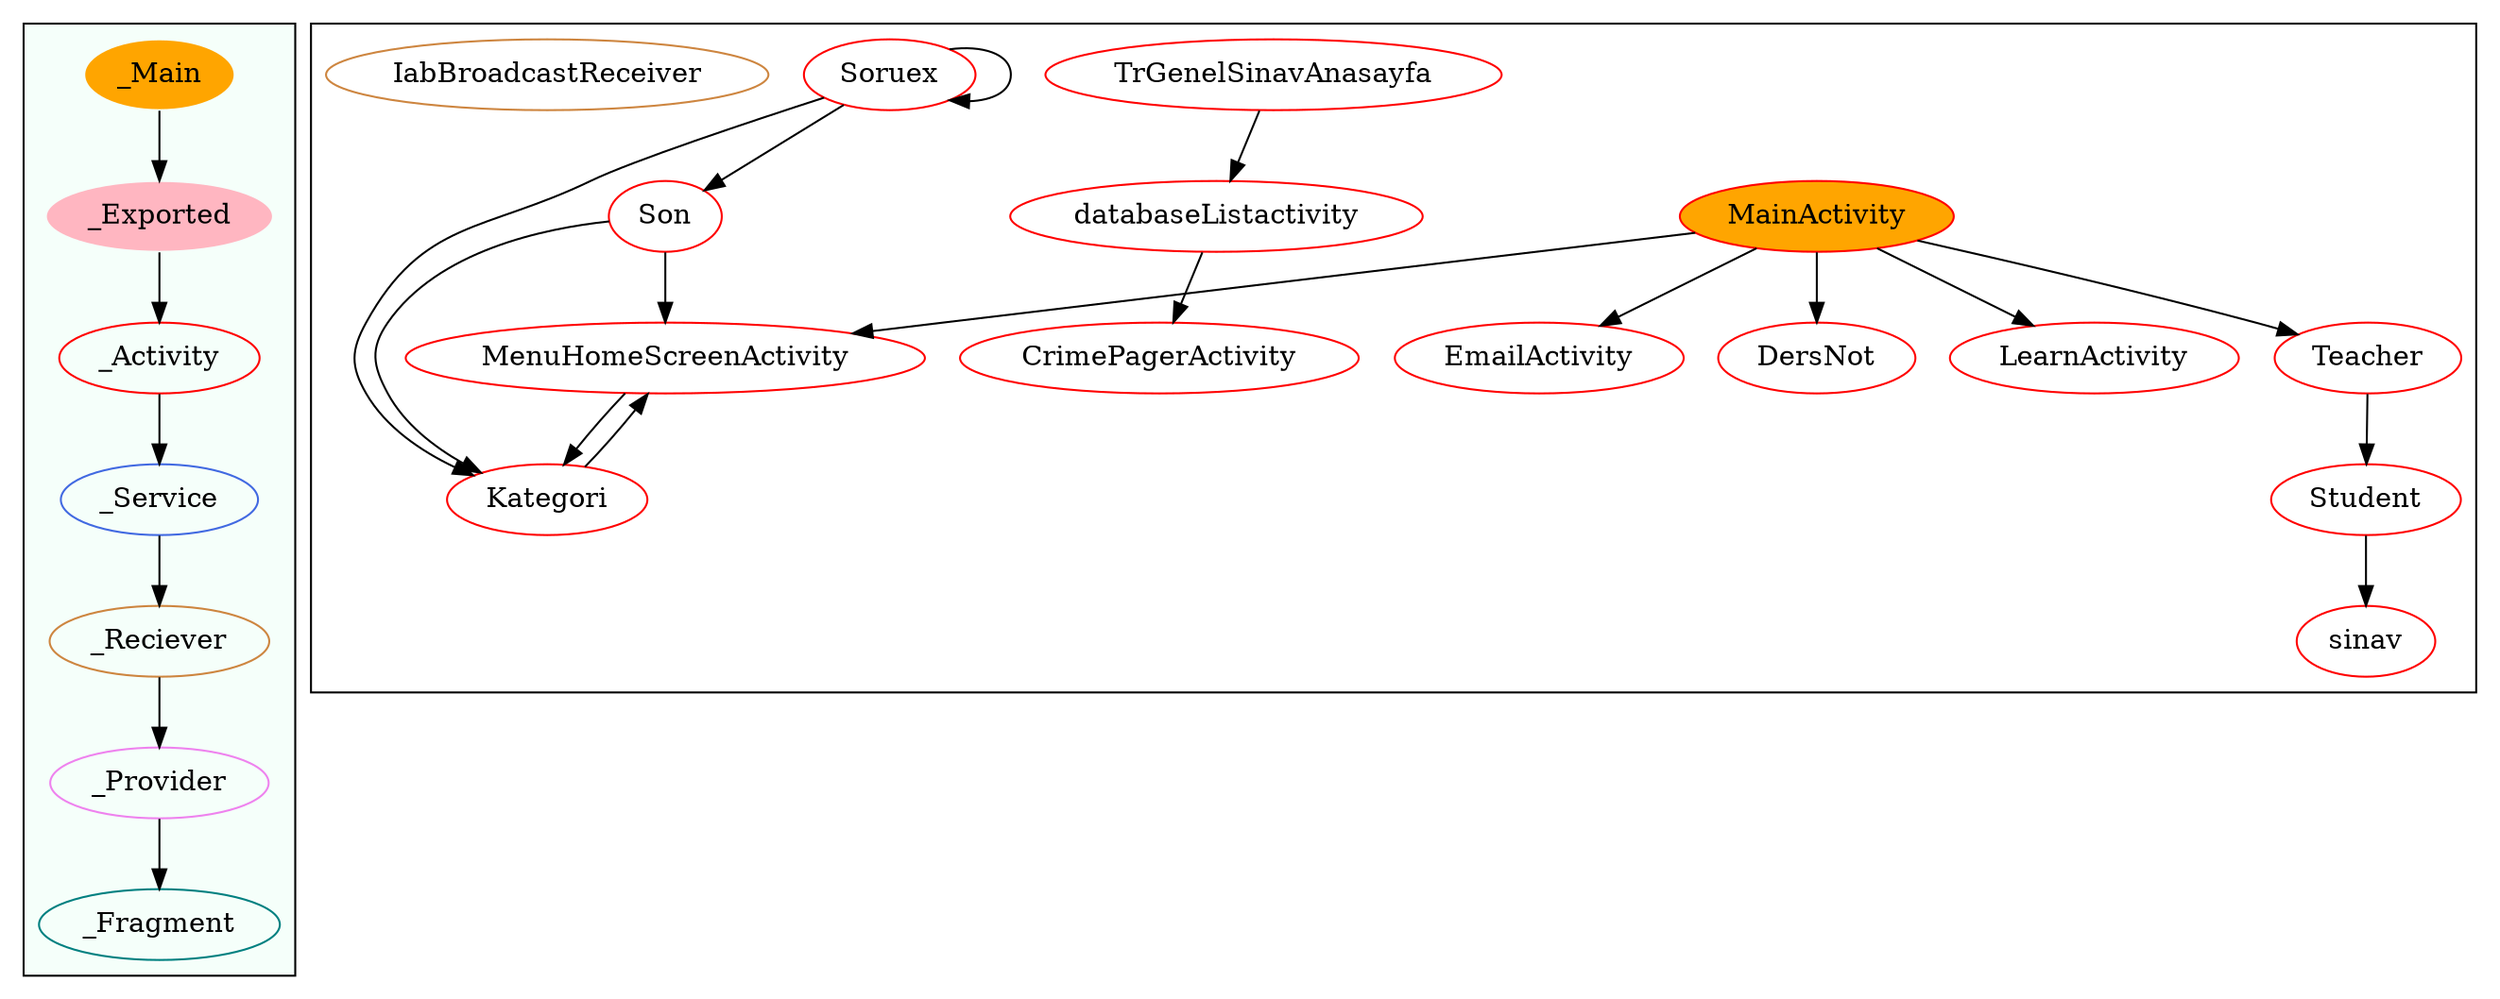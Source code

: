 digraph G {
subgraph cluster_legend{ 
bgcolor=mintcream;
_Activity[color = red];
_Service[color = royalblue];
_Provider[color = violet];
_Reciever[color = peru];
_Fragment[color = teal];
_Main[style=filled, fillcolor=orange, color = mintcream];
_Exported[style=filled, fillcolor=lightpink, color = mintcream];
_Main -> _Exported -> _Activity -> _Service -> _Reciever -> _Provider -> _Fragment; 
}
subgraph cluster_component{ 
Student[color = red];
MainActivity[style=filled, fillcolor=orange, color = red];
sinav[color = red];
Kategori[color = red];
TrGenelSinavAnasayfa[color = red];
databaseListactivity[color = red];
LearnActivity[color = red];
Teacher[color = red];
EmailActivity[color = red];
DersNot[color = red];
Son[color = red];
Soruex[color = red];
CrimePagerActivity[color = red];
MenuHomeScreenActivity[color = red];
IabBroadcastReceiver[color = peru];
Student->sinav;
Teacher->Student;
MainActivity->Teacher;
MainActivity->EmailActivity;
MainActivity->MenuHomeScreenActivity;
MainActivity->DersNot;
MainActivity->LearnActivity;
Son->Kategori;
Son->MenuHomeScreenActivity;
Kategori->MenuHomeScreenActivity;
Soruex->Kategori;
Soruex->Soruex;
Soruex->Son;
TrGenelSinavAnasayfa->databaseListactivity;
MenuHomeScreenActivity->Kategori;
databaseListactivity->CrimePagerActivity;
}
}
